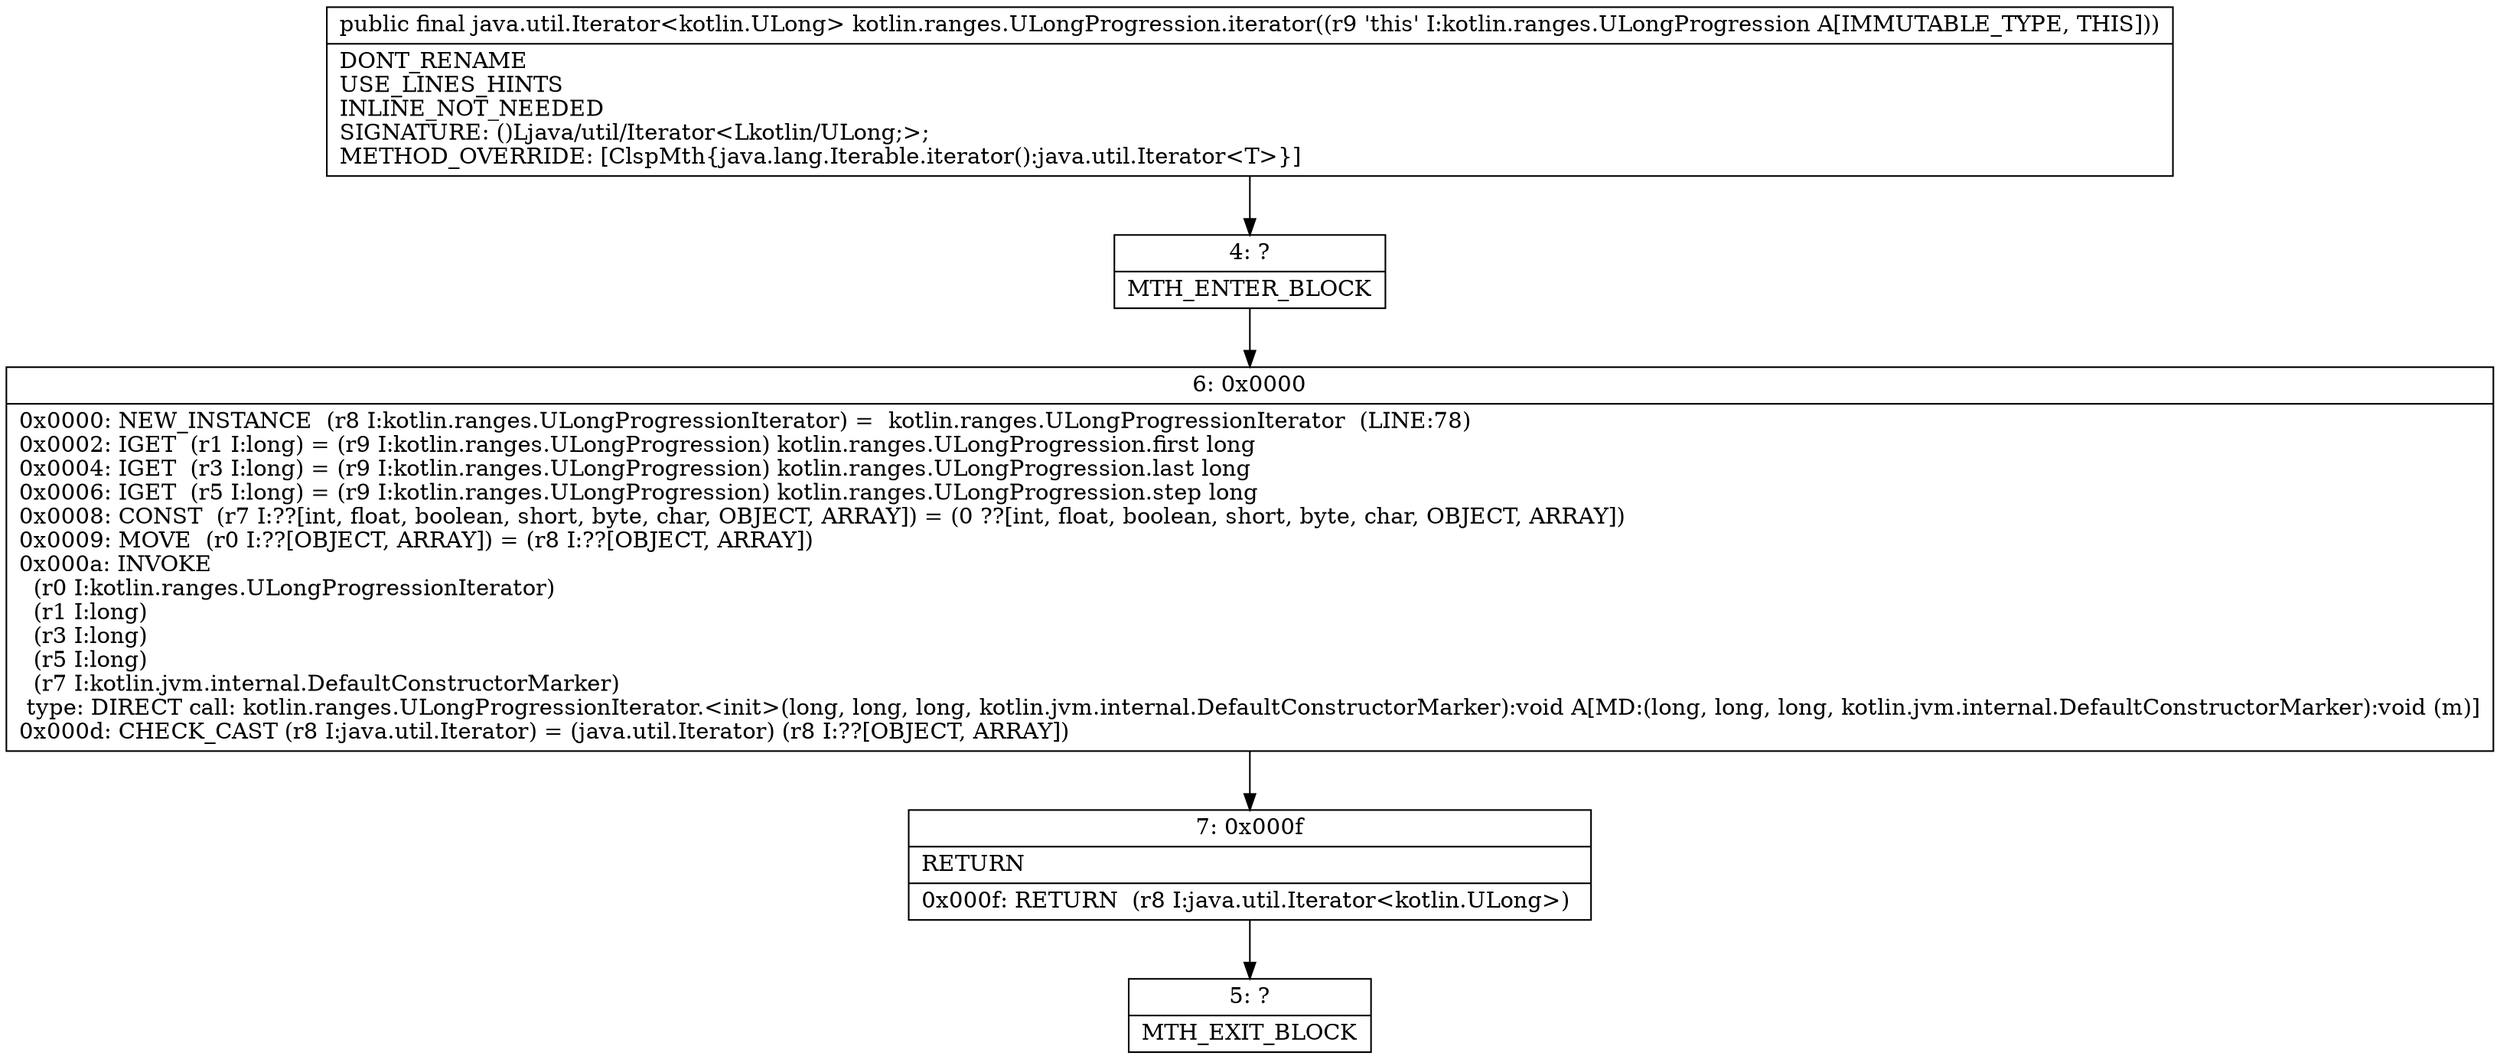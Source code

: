 digraph "CFG forkotlin.ranges.ULongProgression.iterator()Ljava\/util\/Iterator;" {
Node_4 [shape=record,label="{4\:\ ?|MTH_ENTER_BLOCK\l}"];
Node_6 [shape=record,label="{6\:\ 0x0000|0x0000: NEW_INSTANCE  (r8 I:kotlin.ranges.ULongProgressionIterator) =  kotlin.ranges.ULongProgressionIterator  (LINE:78)\l0x0002: IGET  (r1 I:long) = (r9 I:kotlin.ranges.ULongProgression) kotlin.ranges.ULongProgression.first long \l0x0004: IGET  (r3 I:long) = (r9 I:kotlin.ranges.ULongProgression) kotlin.ranges.ULongProgression.last long \l0x0006: IGET  (r5 I:long) = (r9 I:kotlin.ranges.ULongProgression) kotlin.ranges.ULongProgression.step long \l0x0008: CONST  (r7 I:??[int, float, boolean, short, byte, char, OBJECT, ARRAY]) = (0 ??[int, float, boolean, short, byte, char, OBJECT, ARRAY]) \l0x0009: MOVE  (r0 I:??[OBJECT, ARRAY]) = (r8 I:??[OBJECT, ARRAY]) \l0x000a: INVOKE  \l  (r0 I:kotlin.ranges.ULongProgressionIterator)\l  (r1 I:long)\l  (r3 I:long)\l  (r5 I:long)\l  (r7 I:kotlin.jvm.internal.DefaultConstructorMarker)\l type: DIRECT call: kotlin.ranges.ULongProgressionIterator.\<init\>(long, long, long, kotlin.jvm.internal.DefaultConstructorMarker):void A[MD:(long, long, long, kotlin.jvm.internal.DefaultConstructorMarker):void (m)]\l0x000d: CHECK_CAST (r8 I:java.util.Iterator) = (java.util.Iterator) (r8 I:??[OBJECT, ARRAY]) \l}"];
Node_7 [shape=record,label="{7\:\ 0x000f|RETURN\l|0x000f: RETURN  (r8 I:java.util.Iterator\<kotlin.ULong\>) \l}"];
Node_5 [shape=record,label="{5\:\ ?|MTH_EXIT_BLOCK\l}"];
MethodNode[shape=record,label="{public final java.util.Iterator\<kotlin.ULong\> kotlin.ranges.ULongProgression.iterator((r9 'this' I:kotlin.ranges.ULongProgression A[IMMUTABLE_TYPE, THIS]))  | DONT_RENAME\lUSE_LINES_HINTS\lINLINE_NOT_NEEDED\lSIGNATURE: ()Ljava\/util\/Iterator\<Lkotlin\/ULong;\>;\lMETHOD_OVERRIDE: [ClspMth\{java.lang.Iterable.iterator():java.util.Iterator\<T\>\}]\l}"];
MethodNode -> Node_4;Node_4 -> Node_6;
Node_6 -> Node_7;
Node_7 -> Node_5;
}

